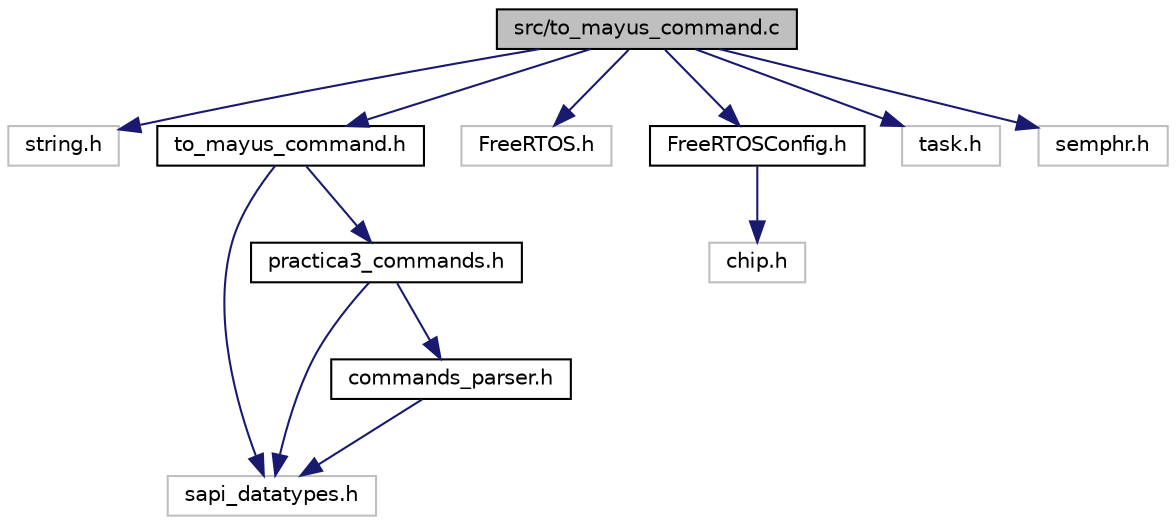 digraph "src/to_mayus_command.c"
{
  edge [fontname="Helvetica",fontsize="10",labelfontname="Helvetica",labelfontsize="10"];
  node [fontname="Helvetica",fontsize="10",shape=record];
  Node1 [label="src/to_mayus_command.c",height=0.2,width=0.4,color="black", fillcolor="grey75", style="filled", fontcolor="black"];
  Node1 -> Node2 [color="midnightblue",fontsize="10",style="solid",fontname="Helvetica"];
  Node2 [label="string.h",height=0.2,width=0.4,color="grey75", fillcolor="white", style="filled"];
  Node1 -> Node3 [color="midnightblue",fontsize="10",style="solid",fontname="Helvetica"];
  Node3 [label="to_mayus_command.h",height=0.2,width=0.4,color="black", fillcolor="white", style="filled",URL="$to__mayus__command_8h.html",tooltip="Implementacion del procesador del comando \"To Mayus\". "];
  Node3 -> Node4 [color="midnightblue",fontsize="10",style="solid",fontname="Helvetica"];
  Node4 [label="sapi_datatypes.h",height=0.2,width=0.4,color="grey75", fillcolor="white", style="filled"];
  Node3 -> Node5 [color="midnightblue",fontsize="10",style="solid",fontname="Helvetica"];
  Node5 [label="practica3_commands.h",height=0.2,width=0.4,color="black", fillcolor="white", style="filled",URL="$practica3__commands_8h.html",tooltip="Definicion de los comandos de la practica 3. "];
  Node5 -> Node4 [color="midnightblue",fontsize="10",style="solid",fontname="Helvetica"];
  Node5 -> Node6 [color="midnightblue",fontsize="10",style="solid",fontname="Helvetica"];
  Node6 [label="commands_parser.h",height=0.2,width=0.4,color="black", fillcolor="white", style="filled",URL="$commands__parser_8h.html",tooltip="Implementacion del parser de los paquetes. "];
  Node6 -> Node4 [color="midnightblue",fontsize="10",style="solid",fontname="Helvetica"];
  Node1 -> Node7 [color="midnightblue",fontsize="10",style="solid",fontname="Helvetica"];
  Node7 [label="FreeRTOS.h",height=0.2,width=0.4,color="grey75", fillcolor="white", style="filled"];
  Node1 -> Node8 [color="midnightblue",fontsize="10",style="solid",fontname="Helvetica"];
  Node8 [label="FreeRTOSConfig.h",height=0.2,width=0.4,color="black", fillcolor="white", style="filled",URL="$FreeRTOSConfig_8h_source.html"];
  Node8 -> Node9 [color="midnightblue",fontsize="10",style="solid",fontname="Helvetica"];
  Node9 [label="chip.h",height=0.2,width=0.4,color="grey75", fillcolor="white", style="filled"];
  Node1 -> Node10 [color="midnightblue",fontsize="10",style="solid",fontname="Helvetica"];
  Node10 [label="task.h",height=0.2,width=0.4,color="grey75", fillcolor="white", style="filled"];
  Node1 -> Node11 [color="midnightblue",fontsize="10",style="solid",fontname="Helvetica"];
  Node11 [label="semphr.h",height=0.2,width=0.4,color="grey75", fillcolor="white", style="filled"];
}
